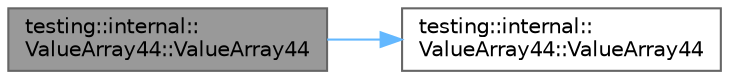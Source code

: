 digraph "testing::internal::ValueArray44::ValueArray44"
{
 // LATEX_PDF_SIZE
  bgcolor="transparent";
  edge [fontname=Helvetica,fontsize=10,labelfontname=Helvetica,labelfontsize=10];
  node [fontname=Helvetica,fontsize=10,shape=box,height=0.2,width=0.4];
  rankdir="LR";
  Node1 [id="Node000001",label="testing::internal::\lValueArray44::ValueArray44",height=0.2,width=0.4,color="gray40", fillcolor="grey60", style="filled", fontcolor="black",tooltip=" "];
  Node1 -> Node2 [id="edge1_Node000001_Node000002",color="steelblue1",style="solid",tooltip=" "];
  Node2 [id="Node000002",label="testing::internal::\lValueArray44::ValueArray44",height=0.2,width=0.4,color="grey40", fillcolor="white", style="filled",URL="$classtesting_1_1internal_1_1_value_array44.html#ab9d24377be591647140614dc44c22521",tooltip=" "];
}
